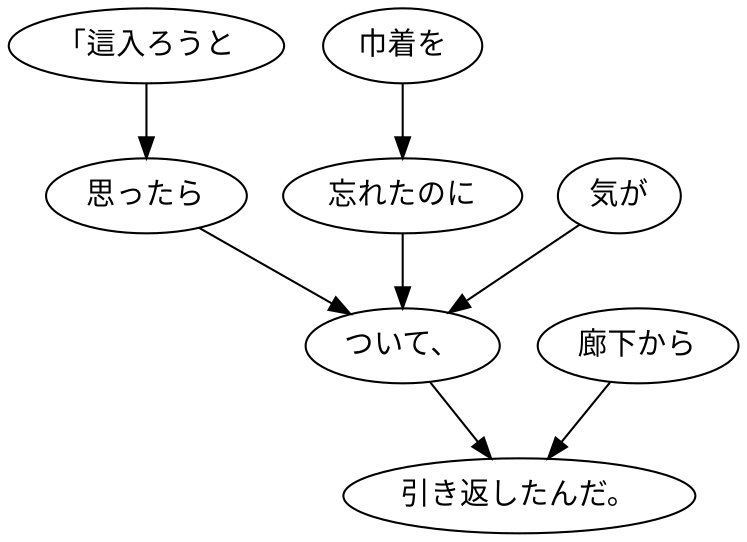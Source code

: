 digraph graph8254 {
	node0 [label="「這入ろうと"];
	node1 [label="思ったら"];
	node2 [label="巾着を"];
	node3 [label="忘れたのに"];
	node4 [label="気が"];
	node5 [label="ついて、"];
	node6 [label="廊下から"];
	node7 [label="引き返したんだ。"];
	node0 -> node1;
	node1 -> node5;
	node2 -> node3;
	node3 -> node5;
	node4 -> node5;
	node5 -> node7;
	node6 -> node7;
}
